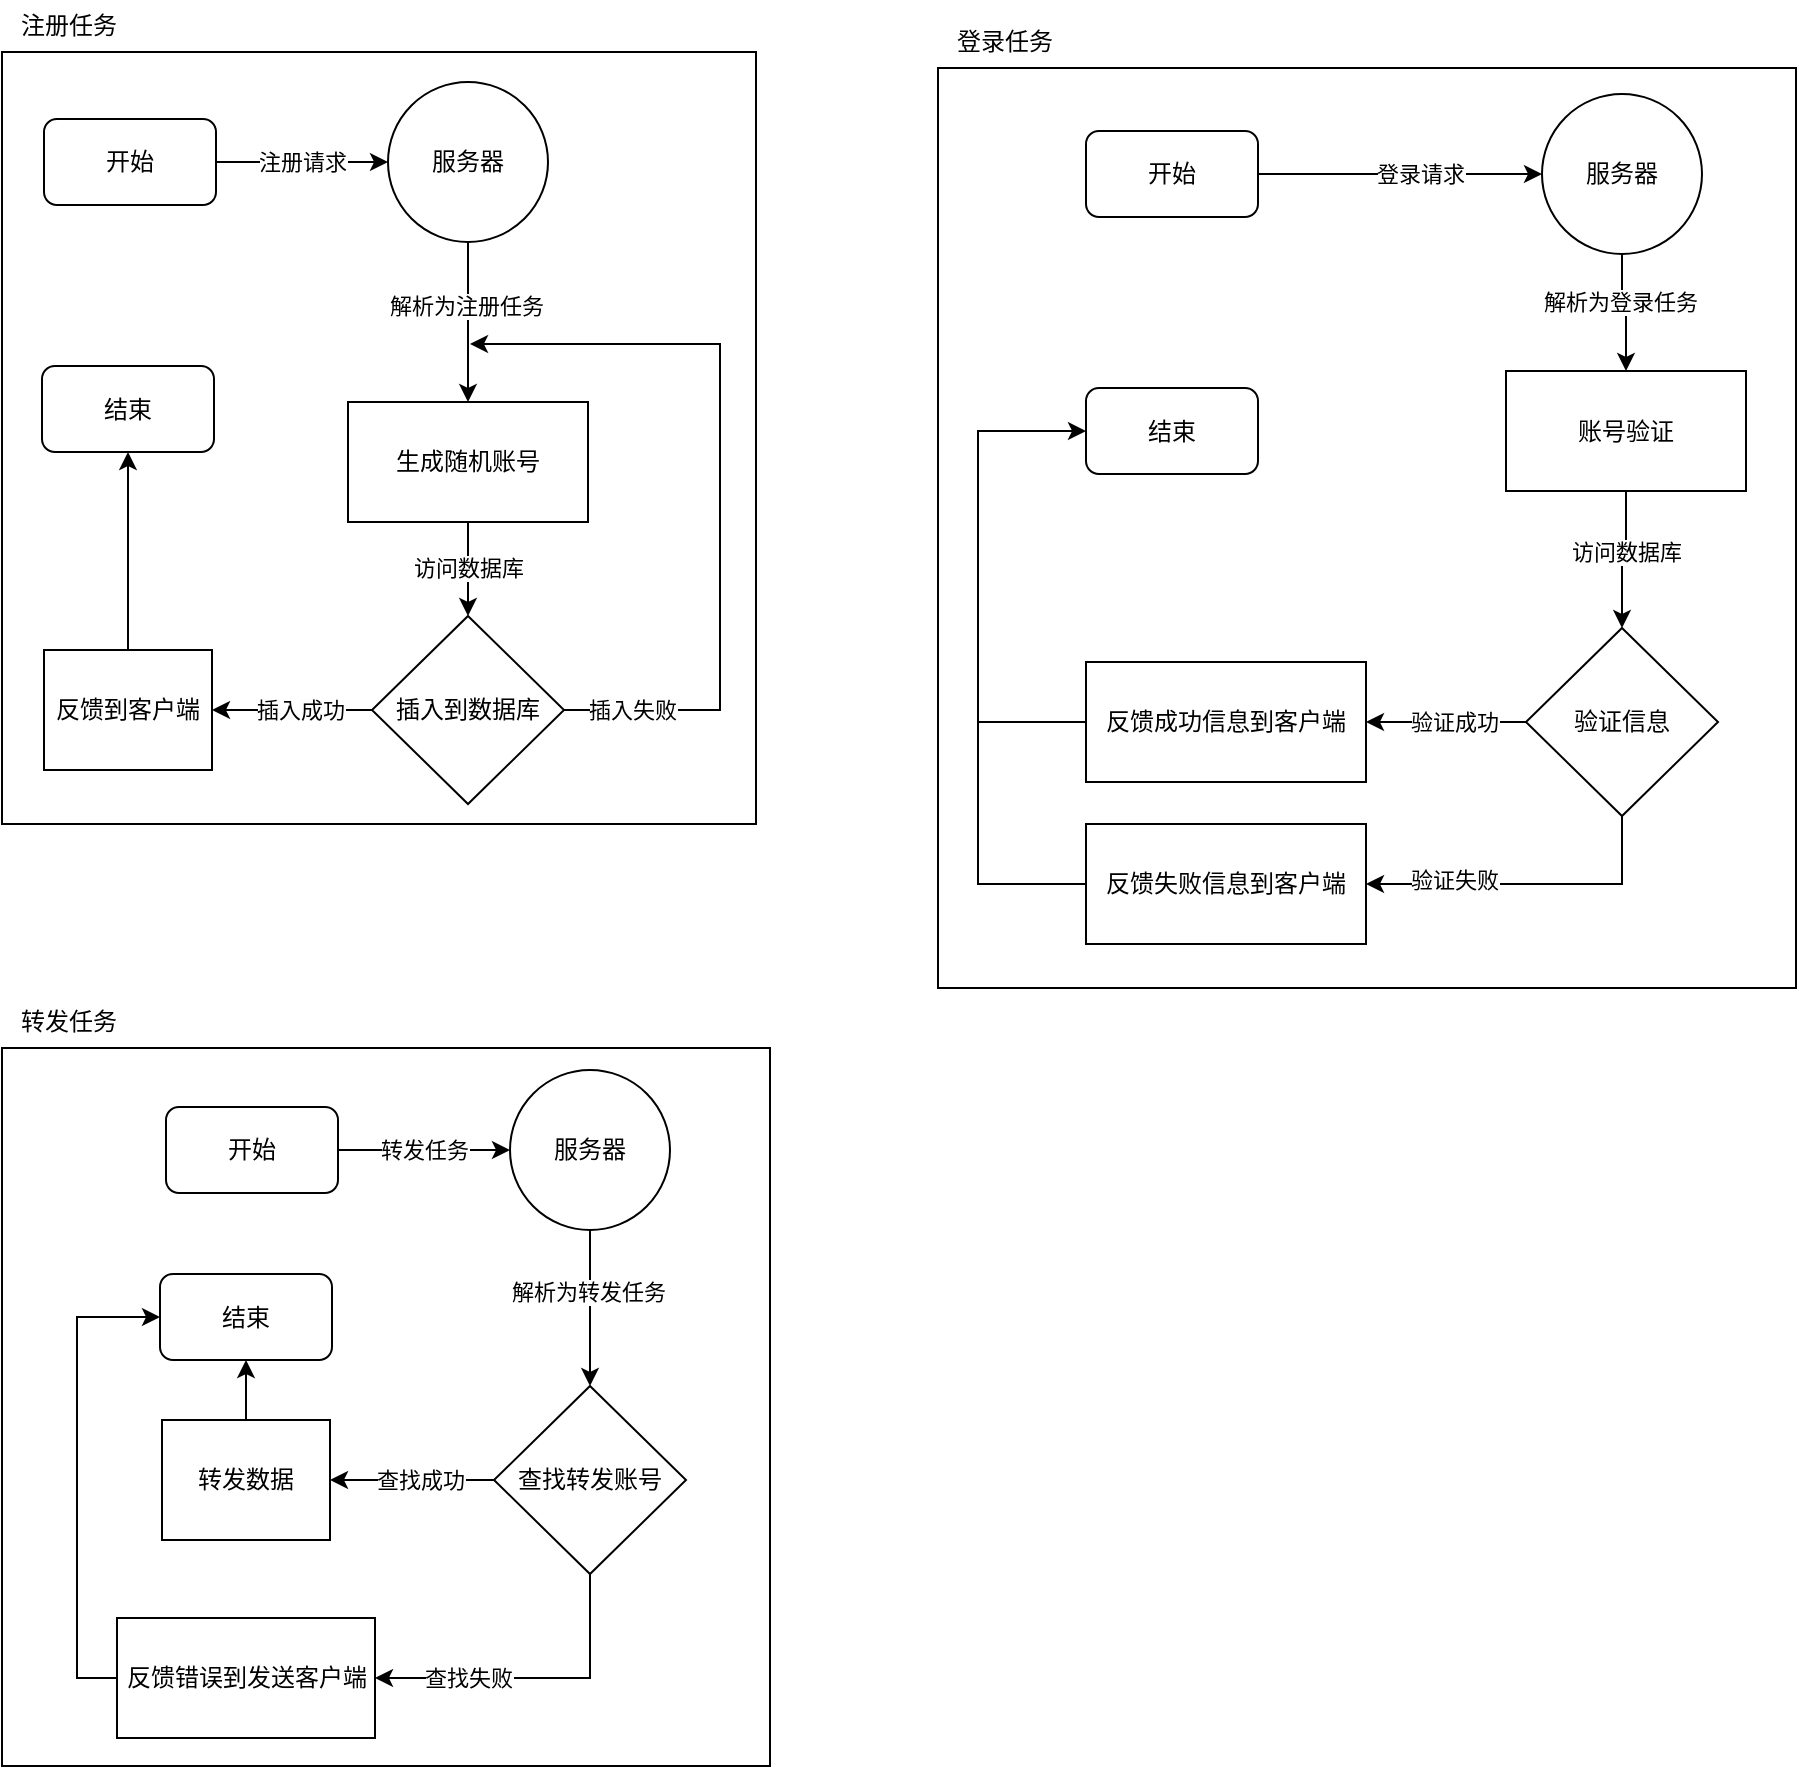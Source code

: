 <mxfile version="21.1.2" type="device">
  <diagram name="第 1 页" id="_gIzFUM8ocHEKsF7UqnL">
    <mxGraphModel dx="863" dy="573" grid="0" gridSize="10" guides="1" tooltips="1" connect="1" arrows="1" fold="1" page="1" pageScale="1" pageWidth="1169" pageHeight="1654" math="0" shadow="0">
      <root>
        <mxCell id="0" />
        <mxCell id="1" parent="0" />
        <mxCell id="rrwMepqHpffKi9SL7Sde-52" value="" style="group" vertex="1" connectable="0" parent="1">
          <mxGeometry x="698" y="173" width="429" height="486" as="geometry" />
        </mxCell>
        <mxCell id="rrwMepqHpffKi9SL7Sde-51" value="" style="rounded=0;whiteSpace=wrap;html=1;" vertex="1" parent="rrwMepqHpffKi9SL7Sde-52">
          <mxGeometry y="26" width="429" height="460" as="geometry" />
        </mxCell>
        <mxCell id="rrwMepqHpffKi9SL7Sde-28" value="开始" style="rounded=1;whiteSpace=wrap;html=1;" vertex="1" parent="rrwMepqHpffKi9SL7Sde-52">
          <mxGeometry x="74" y="57.5" width="86" height="43" as="geometry" />
        </mxCell>
        <mxCell id="rrwMepqHpffKi9SL7Sde-31" value="服务器" style="ellipse;whiteSpace=wrap;html=1;aspect=fixed;" vertex="1" parent="rrwMepqHpffKi9SL7Sde-52">
          <mxGeometry x="302" y="39" width="80" height="80" as="geometry" />
        </mxCell>
        <mxCell id="rrwMepqHpffKi9SL7Sde-26" value="" style="edgeStyle=orthogonalEdgeStyle;rounded=0;orthogonalLoop=1;jettySize=auto;html=1;entryX=0;entryY=0.5;entryDx=0;entryDy=0;" edge="1" parent="rrwMepqHpffKi9SL7Sde-52" source="rrwMepqHpffKi9SL7Sde-28" target="rrwMepqHpffKi9SL7Sde-31">
          <mxGeometry relative="1" as="geometry">
            <mxPoint x="342" y="37" as="targetPoint" />
          </mxGeometry>
        </mxCell>
        <mxCell id="rrwMepqHpffKi9SL7Sde-27" value="登录请求" style="edgeLabel;html=1;align=center;verticalAlign=middle;resizable=0;points=[];" vertex="1" connectable="0" parent="rrwMepqHpffKi9SL7Sde-26">
          <mxGeometry x="0.359" y="-1" relative="1" as="geometry">
            <mxPoint x="-16" y="-1" as="offset" />
          </mxGeometry>
        </mxCell>
        <mxCell id="rrwMepqHpffKi9SL7Sde-34" value="账号验证" style="rounded=0;whiteSpace=wrap;html=1;" vertex="1" parent="rrwMepqHpffKi9SL7Sde-52">
          <mxGeometry x="284" y="177.5" width="120" height="60" as="geometry" />
        </mxCell>
        <mxCell id="rrwMepqHpffKi9SL7Sde-29" value="" style="edgeStyle=orthogonalEdgeStyle;rounded=0;orthogonalLoop=1;jettySize=auto;html=1;" edge="1" parent="rrwMepqHpffKi9SL7Sde-52" source="rrwMepqHpffKi9SL7Sde-31" target="rrwMepqHpffKi9SL7Sde-34">
          <mxGeometry relative="1" as="geometry" />
        </mxCell>
        <mxCell id="rrwMepqHpffKi9SL7Sde-30" value="解析为登录任务" style="edgeLabel;html=1;align=center;verticalAlign=middle;resizable=0;points=[];" vertex="1" connectable="0" parent="rrwMepqHpffKi9SL7Sde-29">
          <mxGeometry x="-0.217" y="-1" relative="1" as="geometry">
            <mxPoint as="offset" />
          </mxGeometry>
        </mxCell>
        <mxCell id="rrwMepqHpffKi9SL7Sde-39" value="验证信息" style="rhombus;whiteSpace=wrap;html=1;" vertex="1" parent="rrwMepqHpffKi9SL7Sde-52">
          <mxGeometry x="294" y="306" width="96" height="94" as="geometry" />
        </mxCell>
        <mxCell id="rrwMepqHpffKi9SL7Sde-32" value="" style="edgeStyle=orthogonalEdgeStyle;rounded=0;orthogonalLoop=1;jettySize=auto;html=1;" edge="1" parent="rrwMepqHpffKi9SL7Sde-52" source="rrwMepqHpffKi9SL7Sde-34" target="rrwMepqHpffKi9SL7Sde-39">
          <mxGeometry relative="1" as="geometry" />
        </mxCell>
        <mxCell id="rrwMepqHpffKi9SL7Sde-33" value="访问数据库" style="edgeLabel;html=1;align=center;verticalAlign=middle;resizable=0;points=[];" vertex="1" connectable="0" parent="rrwMepqHpffKi9SL7Sde-32">
          <mxGeometry x="-0.299" y="-1" relative="1" as="geometry">
            <mxPoint x="1" y="6" as="offset" />
          </mxGeometry>
        </mxCell>
        <mxCell id="rrwMepqHpffKi9SL7Sde-50" style="edgeStyle=orthogonalEdgeStyle;rounded=0;orthogonalLoop=1;jettySize=auto;html=1;endArrow=none;endFill=0;" edge="1" parent="rrwMepqHpffKi9SL7Sde-52" source="rrwMepqHpffKi9SL7Sde-41">
          <mxGeometry relative="1" as="geometry">
            <mxPoint x="20.143" y="353" as="targetPoint" />
          </mxGeometry>
        </mxCell>
        <mxCell id="rrwMepqHpffKi9SL7Sde-41" value="反馈成功信息到客户端" style="rounded=0;whiteSpace=wrap;html=1;" vertex="1" parent="rrwMepqHpffKi9SL7Sde-52">
          <mxGeometry x="74" y="323" width="140" height="60" as="geometry" />
        </mxCell>
        <mxCell id="rrwMepqHpffKi9SL7Sde-37" value="" style="edgeStyle=orthogonalEdgeStyle;rounded=0;orthogonalLoop=1;jettySize=auto;html=1;" edge="1" parent="rrwMepqHpffKi9SL7Sde-52" source="rrwMepqHpffKi9SL7Sde-39" target="rrwMepqHpffKi9SL7Sde-41">
          <mxGeometry relative="1" as="geometry" />
        </mxCell>
        <mxCell id="rrwMepqHpffKi9SL7Sde-38" value="验证成功" style="edgeLabel;html=1;align=center;verticalAlign=middle;resizable=0;points=[];" vertex="1" connectable="0" parent="rrwMepqHpffKi9SL7Sde-37">
          <mxGeometry x="0.194" y="-1" relative="1" as="geometry">
            <mxPoint x="12" y="1" as="offset" />
          </mxGeometry>
        </mxCell>
        <mxCell id="rrwMepqHpffKi9SL7Sde-42" value="结束" style="rounded=1;whiteSpace=wrap;html=1;" vertex="1" parent="rrwMepqHpffKi9SL7Sde-52">
          <mxGeometry x="74" y="186" width="86" height="43" as="geometry" />
        </mxCell>
        <mxCell id="rrwMepqHpffKi9SL7Sde-43" value="登录任务" style="text;html=1;align=center;verticalAlign=middle;resizable=0;points=[];autosize=1;strokeColor=none;fillColor=none;" vertex="1" parent="rrwMepqHpffKi9SL7Sde-52">
          <mxGeometry width="66" height="26" as="geometry" />
        </mxCell>
        <mxCell id="rrwMepqHpffKi9SL7Sde-49" style="edgeStyle=orthogonalEdgeStyle;rounded=0;orthogonalLoop=1;jettySize=auto;html=1;entryX=0;entryY=0.5;entryDx=0;entryDy=0;exitX=0;exitY=0.5;exitDx=0;exitDy=0;" edge="1" parent="rrwMepqHpffKi9SL7Sde-52" source="rrwMepqHpffKi9SL7Sde-45" target="rrwMepqHpffKi9SL7Sde-42">
          <mxGeometry relative="1" as="geometry">
            <Array as="points">
              <mxPoint x="20" y="434" />
              <mxPoint x="20" y="208" />
            </Array>
          </mxGeometry>
        </mxCell>
        <mxCell id="rrwMepqHpffKi9SL7Sde-45" value="反馈失败信息到客户端" style="rounded=0;whiteSpace=wrap;html=1;" vertex="1" parent="rrwMepqHpffKi9SL7Sde-52">
          <mxGeometry x="74" y="404" width="140" height="60" as="geometry" />
        </mxCell>
        <mxCell id="rrwMepqHpffKi9SL7Sde-46" style="edgeStyle=orthogonalEdgeStyle;rounded=0;orthogonalLoop=1;jettySize=auto;html=1;entryX=1;entryY=0.5;entryDx=0;entryDy=0;exitX=0.5;exitY=1;exitDx=0;exitDy=0;" edge="1" parent="rrwMepqHpffKi9SL7Sde-52" source="rrwMepqHpffKi9SL7Sde-39" target="rrwMepqHpffKi9SL7Sde-45">
          <mxGeometry relative="1" as="geometry" />
        </mxCell>
        <mxCell id="rrwMepqHpffKi9SL7Sde-47" value="验证失败" style="edgeLabel;html=1;align=center;verticalAlign=middle;resizable=0;points=[];" vertex="1" connectable="0" parent="rrwMepqHpffKi9SL7Sde-46">
          <mxGeometry x="0.46" y="-2" relative="1" as="geometry">
            <mxPoint as="offset" />
          </mxGeometry>
        </mxCell>
        <mxCell id="rrwMepqHpffKi9SL7Sde-53" value="" style="group" vertex="1" connectable="0" parent="1">
          <mxGeometry x="230" y="165" width="377" height="412" as="geometry" />
        </mxCell>
        <mxCell id="rrwMepqHpffKi9SL7Sde-20" value="" style="rounded=0;whiteSpace=wrap;html=1;" vertex="1" parent="rrwMepqHpffKi9SL7Sde-53">
          <mxGeometry y="26" width="377" height="386" as="geometry" />
        </mxCell>
        <mxCell id="rrwMepqHpffKi9SL7Sde-1" value="开始" style="rounded=1;whiteSpace=wrap;html=1;" vertex="1" parent="rrwMepqHpffKi9SL7Sde-53">
          <mxGeometry x="21" y="59.5" width="86" height="43" as="geometry" />
        </mxCell>
        <mxCell id="rrwMepqHpffKi9SL7Sde-5" value="服务器" style="ellipse;whiteSpace=wrap;html=1;aspect=fixed;" vertex="1" parent="rrwMepqHpffKi9SL7Sde-53">
          <mxGeometry x="193" y="41" width="80" height="80" as="geometry" />
        </mxCell>
        <mxCell id="rrwMepqHpffKi9SL7Sde-3" value="" style="edgeStyle=orthogonalEdgeStyle;rounded=0;orthogonalLoop=1;jettySize=auto;html=1;entryX=0;entryY=0.5;entryDx=0;entryDy=0;" edge="1" parent="rrwMepqHpffKi9SL7Sde-53" source="rrwMepqHpffKi9SL7Sde-1" target="rrwMepqHpffKi9SL7Sde-5">
          <mxGeometry relative="1" as="geometry">
            <mxPoint x="233" y="39" as="targetPoint" />
          </mxGeometry>
        </mxCell>
        <mxCell id="rrwMepqHpffKi9SL7Sde-4" value="注册请求" style="edgeLabel;html=1;align=center;verticalAlign=middle;resizable=0;points=[];" vertex="1" connectable="0" parent="rrwMepqHpffKi9SL7Sde-3">
          <mxGeometry x="0.359" y="-1" relative="1" as="geometry">
            <mxPoint x="-16" y="-1" as="offset" />
          </mxGeometry>
        </mxCell>
        <mxCell id="rrwMepqHpffKi9SL7Sde-7" value="生成随机账号" style="rounded=0;whiteSpace=wrap;html=1;" vertex="1" parent="rrwMepqHpffKi9SL7Sde-53">
          <mxGeometry x="173" y="201" width="120" height="60" as="geometry" />
        </mxCell>
        <mxCell id="rrwMepqHpffKi9SL7Sde-8" value="" style="edgeStyle=orthogonalEdgeStyle;rounded=0;orthogonalLoop=1;jettySize=auto;html=1;" edge="1" parent="rrwMepqHpffKi9SL7Sde-53" source="rrwMepqHpffKi9SL7Sde-5" target="rrwMepqHpffKi9SL7Sde-7">
          <mxGeometry relative="1" as="geometry" />
        </mxCell>
        <mxCell id="rrwMepqHpffKi9SL7Sde-9" value="解析为注册任务" style="edgeLabel;html=1;align=center;verticalAlign=middle;resizable=0;points=[];" vertex="1" connectable="0" parent="rrwMepqHpffKi9SL7Sde-8">
          <mxGeometry x="-0.217" y="-1" relative="1" as="geometry">
            <mxPoint as="offset" />
          </mxGeometry>
        </mxCell>
        <mxCell id="rrwMepqHpffKi9SL7Sde-13" style="edgeStyle=orthogonalEdgeStyle;rounded=0;orthogonalLoop=1;jettySize=auto;html=1;" edge="1" parent="rrwMepqHpffKi9SL7Sde-53" source="rrwMepqHpffKi9SL7Sde-10">
          <mxGeometry relative="1" as="geometry">
            <mxPoint x="234" y="172" as="targetPoint" />
            <Array as="points">
              <mxPoint x="359" y="355" />
              <mxPoint x="359" y="172" />
            </Array>
          </mxGeometry>
        </mxCell>
        <mxCell id="rrwMepqHpffKi9SL7Sde-14" value="插入失败" style="edgeLabel;html=1;align=center;verticalAlign=middle;resizable=0;points=[];" vertex="1" connectable="0" parent="rrwMepqHpffKi9SL7Sde-13">
          <mxGeometry x="-0.826" relative="1" as="geometry">
            <mxPoint as="offset" />
          </mxGeometry>
        </mxCell>
        <mxCell id="rrwMepqHpffKi9SL7Sde-10" value="插入到数据库" style="rhombus;whiteSpace=wrap;html=1;" vertex="1" parent="rrwMepqHpffKi9SL7Sde-53">
          <mxGeometry x="185" y="308" width="96" height="94" as="geometry" />
        </mxCell>
        <mxCell id="rrwMepqHpffKi9SL7Sde-11" value="" style="edgeStyle=orthogonalEdgeStyle;rounded=0;orthogonalLoop=1;jettySize=auto;html=1;" edge="1" parent="rrwMepqHpffKi9SL7Sde-53" source="rrwMepqHpffKi9SL7Sde-7" target="rrwMepqHpffKi9SL7Sde-10">
          <mxGeometry relative="1" as="geometry" />
        </mxCell>
        <mxCell id="rrwMepqHpffKi9SL7Sde-12" value="访问数据库" style="edgeLabel;html=1;align=center;verticalAlign=middle;resizable=0;points=[];" vertex="1" connectable="0" parent="rrwMepqHpffKi9SL7Sde-11">
          <mxGeometry x="-0.299" y="-1" relative="1" as="geometry">
            <mxPoint x="1" y="6" as="offset" />
          </mxGeometry>
        </mxCell>
        <mxCell id="rrwMepqHpffKi9SL7Sde-15" value="反馈到客户端" style="rounded=0;whiteSpace=wrap;html=1;" vertex="1" parent="rrwMepqHpffKi9SL7Sde-53">
          <mxGeometry x="21" y="325" width="84" height="60" as="geometry" />
        </mxCell>
        <mxCell id="rrwMepqHpffKi9SL7Sde-16" value="" style="edgeStyle=orthogonalEdgeStyle;rounded=0;orthogonalLoop=1;jettySize=auto;html=1;" edge="1" parent="rrwMepqHpffKi9SL7Sde-53" source="rrwMepqHpffKi9SL7Sde-10" target="rrwMepqHpffKi9SL7Sde-15">
          <mxGeometry relative="1" as="geometry" />
        </mxCell>
        <mxCell id="rrwMepqHpffKi9SL7Sde-17" value="插入成功" style="edgeLabel;html=1;align=center;verticalAlign=middle;resizable=0;points=[];" vertex="1" connectable="0" parent="rrwMepqHpffKi9SL7Sde-16">
          <mxGeometry x="0.194" y="-1" relative="1" as="geometry">
            <mxPoint x="12" y="1" as="offset" />
          </mxGeometry>
        </mxCell>
        <mxCell id="rrwMepqHpffKi9SL7Sde-18" value="结束" style="rounded=1;whiteSpace=wrap;html=1;" vertex="1" parent="rrwMepqHpffKi9SL7Sde-53">
          <mxGeometry x="20" y="183" width="86" height="43" as="geometry" />
        </mxCell>
        <mxCell id="rrwMepqHpffKi9SL7Sde-19" value="" style="edgeStyle=orthogonalEdgeStyle;rounded=0;orthogonalLoop=1;jettySize=auto;html=1;" edge="1" parent="rrwMepqHpffKi9SL7Sde-53" source="rrwMepqHpffKi9SL7Sde-15" target="rrwMepqHpffKi9SL7Sde-18">
          <mxGeometry relative="1" as="geometry" />
        </mxCell>
        <mxCell id="rrwMepqHpffKi9SL7Sde-21" value="注册任务" style="text;html=1;align=center;verticalAlign=middle;resizable=0;points=[];autosize=1;strokeColor=none;fillColor=none;" vertex="1" parent="rrwMepqHpffKi9SL7Sde-53">
          <mxGeometry width="66" height="26" as="geometry" />
        </mxCell>
        <mxCell id="rrwMepqHpffKi9SL7Sde-80" value="" style="group" vertex="1" connectable="0" parent="1">
          <mxGeometry x="230" y="663" width="384" height="385" as="geometry" />
        </mxCell>
        <mxCell id="rrwMepqHpffKi9SL7Sde-79" value="" style="rounded=0;whiteSpace=wrap;html=1;" vertex="1" parent="rrwMepqHpffKi9SL7Sde-80">
          <mxGeometry y="26" width="384" height="359" as="geometry" />
        </mxCell>
        <mxCell id="rrwMepqHpffKi9SL7Sde-56" value="开始" style="rounded=1;whiteSpace=wrap;html=1;" vertex="1" parent="rrwMepqHpffKi9SL7Sde-80">
          <mxGeometry x="82" y="55.5" width="86" height="43" as="geometry" />
        </mxCell>
        <mxCell id="rrwMepqHpffKi9SL7Sde-57" value="服务器" style="ellipse;whiteSpace=wrap;html=1;aspect=fixed;" vertex="1" parent="rrwMepqHpffKi9SL7Sde-80">
          <mxGeometry x="254" y="37" width="80" height="80" as="geometry" />
        </mxCell>
        <mxCell id="rrwMepqHpffKi9SL7Sde-58" value="" style="edgeStyle=orthogonalEdgeStyle;rounded=0;orthogonalLoop=1;jettySize=auto;html=1;entryX=0;entryY=0.5;entryDx=0;entryDy=0;" edge="1" parent="rrwMepqHpffKi9SL7Sde-80" source="rrwMepqHpffKi9SL7Sde-56" target="rrwMepqHpffKi9SL7Sde-57">
          <mxGeometry relative="1" as="geometry">
            <mxPoint x="294" y="35" as="targetPoint" />
          </mxGeometry>
        </mxCell>
        <mxCell id="rrwMepqHpffKi9SL7Sde-59" value="转发任务" style="edgeLabel;html=1;align=center;verticalAlign=middle;resizable=0;points=[];" vertex="1" connectable="0" parent="rrwMepqHpffKi9SL7Sde-58">
          <mxGeometry x="0.359" y="-1" relative="1" as="geometry">
            <mxPoint x="-16" y="-1" as="offset" />
          </mxGeometry>
        </mxCell>
        <mxCell id="rrwMepqHpffKi9SL7Sde-61" value="" style="edgeStyle=orthogonalEdgeStyle;rounded=0;orthogonalLoop=1;jettySize=auto;html=1;entryX=0.5;entryY=0;entryDx=0;entryDy=0;" edge="1" parent="rrwMepqHpffKi9SL7Sde-80" source="rrwMepqHpffKi9SL7Sde-57" target="rrwMepqHpffKi9SL7Sde-65">
          <mxGeometry relative="1" as="geometry">
            <mxPoint x="294" y="197" as="targetPoint" />
          </mxGeometry>
        </mxCell>
        <mxCell id="rrwMepqHpffKi9SL7Sde-62" value="解析为转发任务" style="edgeLabel;html=1;align=center;verticalAlign=middle;resizable=0;points=[];" vertex="1" connectable="0" parent="rrwMepqHpffKi9SL7Sde-61">
          <mxGeometry x="-0.217" y="-1" relative="1" as="geometry">
            <mxPoint as="offset" />
          </mxGeometry>
        </mxCell>
        <mxCell id="rrwMepqHpffKi9SL7Sde-65" value="查找转发账号" style="rhombus;whiteSpace=wrap;html=1;" vertex="1" parent="rrwMepqHpffKi9SL7Sde-80">
          <mxGeometry x="246" y="195" width="96" height="94" as="geometry" />
        </mxCell>
        <mxCell id="rrwMepqHpffKi9SL7Sde-68" value="转发数据" style="rounded=0;whiteSpace=wrap;html=1;" vertex="1" parent="rrwMepqHpffKi9SL7Sde-80">
          <mxGeometry x="80" y="212" width="84" height="60" as="geometry" />
        </mxCell>
        <mxCell id="rrwMepqHpffKi9SL7Sde-69" value="" style="edgeStyle=orthogonalEdgeStyle;rounded=0;orthogonalLoop=1;jettySize=auto;html=1;" edge="1" parent="rrwMepqHpffKi9SL7Sde-80" source="rrwMepqHpffKi9SL7Sde-65" target="rrwMepqHpffKi9SL7Sde-68">
          <mxGeometry relative="1" as="geometry" />
        </mxCell>
        <mxCell id="rrwMepqHpffKi9SL7Sde-70" value="查找成功" style="edgeLabel;html=1;align=center;verticalAlign=middle;resizable=0;points=[];" vertex="1" connectable="0" parent="rrwMepqHpffKi9SL7Sde-69">
          <mxGeometry x="0.194" y="-1" relative="1" as="geometry">
            <mxPoint x="12" y="1" as="offset" />
          </mxGeometry>
        </mxCell>
        <mxCell id="rrwMepqHpffKi9SL7Sde-71" value="结束" style="rounded=1;whiteSpace=wrap;html=1;" vertex="1" parent="rrwMepqHpffKi9SL7Sde-80">
          <mxGeometry x="79" y="139" width="86" height="43" as="geometry" />
        </mxCell>
        <mxCell id="rrwMepqHpffKi9SL7Sde-72" value="" style="edgeStyle=orthogonalEdgeStyle;rounded=0;orthogonalLoop=1;jettySize=auto;html=1;" edge="1" parent="rrwMepqHpffKi9SL7Sde-80" source="rrwMepqHpffKi9SL7Sde-68" target="rrwMepqHpffKi9SL7Sde-71">
          <mxGeometry relative="1" as="geometry" />
        </mxCell>
        <mxCell id="rrwMepqHpffKi9SL7Sde-73" value="转发任务" style="text;html=1;align=center;verticalAlign=middle;resizable=0;points=[];autosize=1;strokeColor=none;fillColor=none;" vertex="1" parent="rrwMepqHpffKi9SL7Sde-80">
          <mxGeometry width="66" height="26" as="geometry" />
        </mxCell>
        <mxCell id="rrwMepqHpffKi9SL7Sde-78" style="edgeStyle=orthogonalEdgeStyle;rounded=0;orthogonalLoop=1;jettySize=auto;html=1;entryX=0;entryY=0.5;entryDx=0;entryDy=0;exitX=0;exitY=0.5;exitDx=0;exitDy=0;" edge="1" parent="rrwMepqHpffKi9SL7Sde-80" source="rrwMepqHpffKi9SL7Sde-74" target="rrwMepqHpffKi9SL7Sde-71">
          <mxGeometry relative="1" as="geometry" />
        </mxCell>
        <mxCell id="rrwMepqHpffKi9SL7Sde-74" value="反馈错误到发送客户端" style="rounded=0;whiteSpace=wrap;html=1;" vertex="1" parent="rrwMepqHpffKi9SL7Sde-80">
          <mxGeometry x="57.5" y="311" width="129" height="60" as="geometry" />
        </mxCell>
        <mxCell id="rrwMepqHpffKi9SL7Sde-75" style="edgeStyle=orthogonalEdgeStyle;rounded=0;orthogonalLoop=1;jettySize=auto;html=1;entryX=1;entryY=0.5;entryDx=0;entryDy=0;exitX=0.5;exitY=1;exitDx=0;exitDy=0;" edge="1" parent="rrwMepqHpffKi9SL7Sde-80" source="rrwMepqHpffKi9SL7Sde-65" target="rrwMepqHpffKi9SL7Sde-74">
          <mxGeometry relative="1" as="geometry" />
        </mxCell>
        <mxCell id="rrwMepqHpffKi9SL7Sde-76" value="查找失败" style="edgeLabel;html=1;align=center;verticalAlign=middle;resizable=0;points=[];" vertex="1" connectable="0" parent="rrwMepqHpffKi9SL7Sde-75">
          <mxGeometry x="0.414" relative="1" as="geometry">
            <mxPoint as="offset" />
          </mxGeometry>
        </mxCell>
      </root>
    </mxGraphModel>
  </diagram>
</mxfile>
